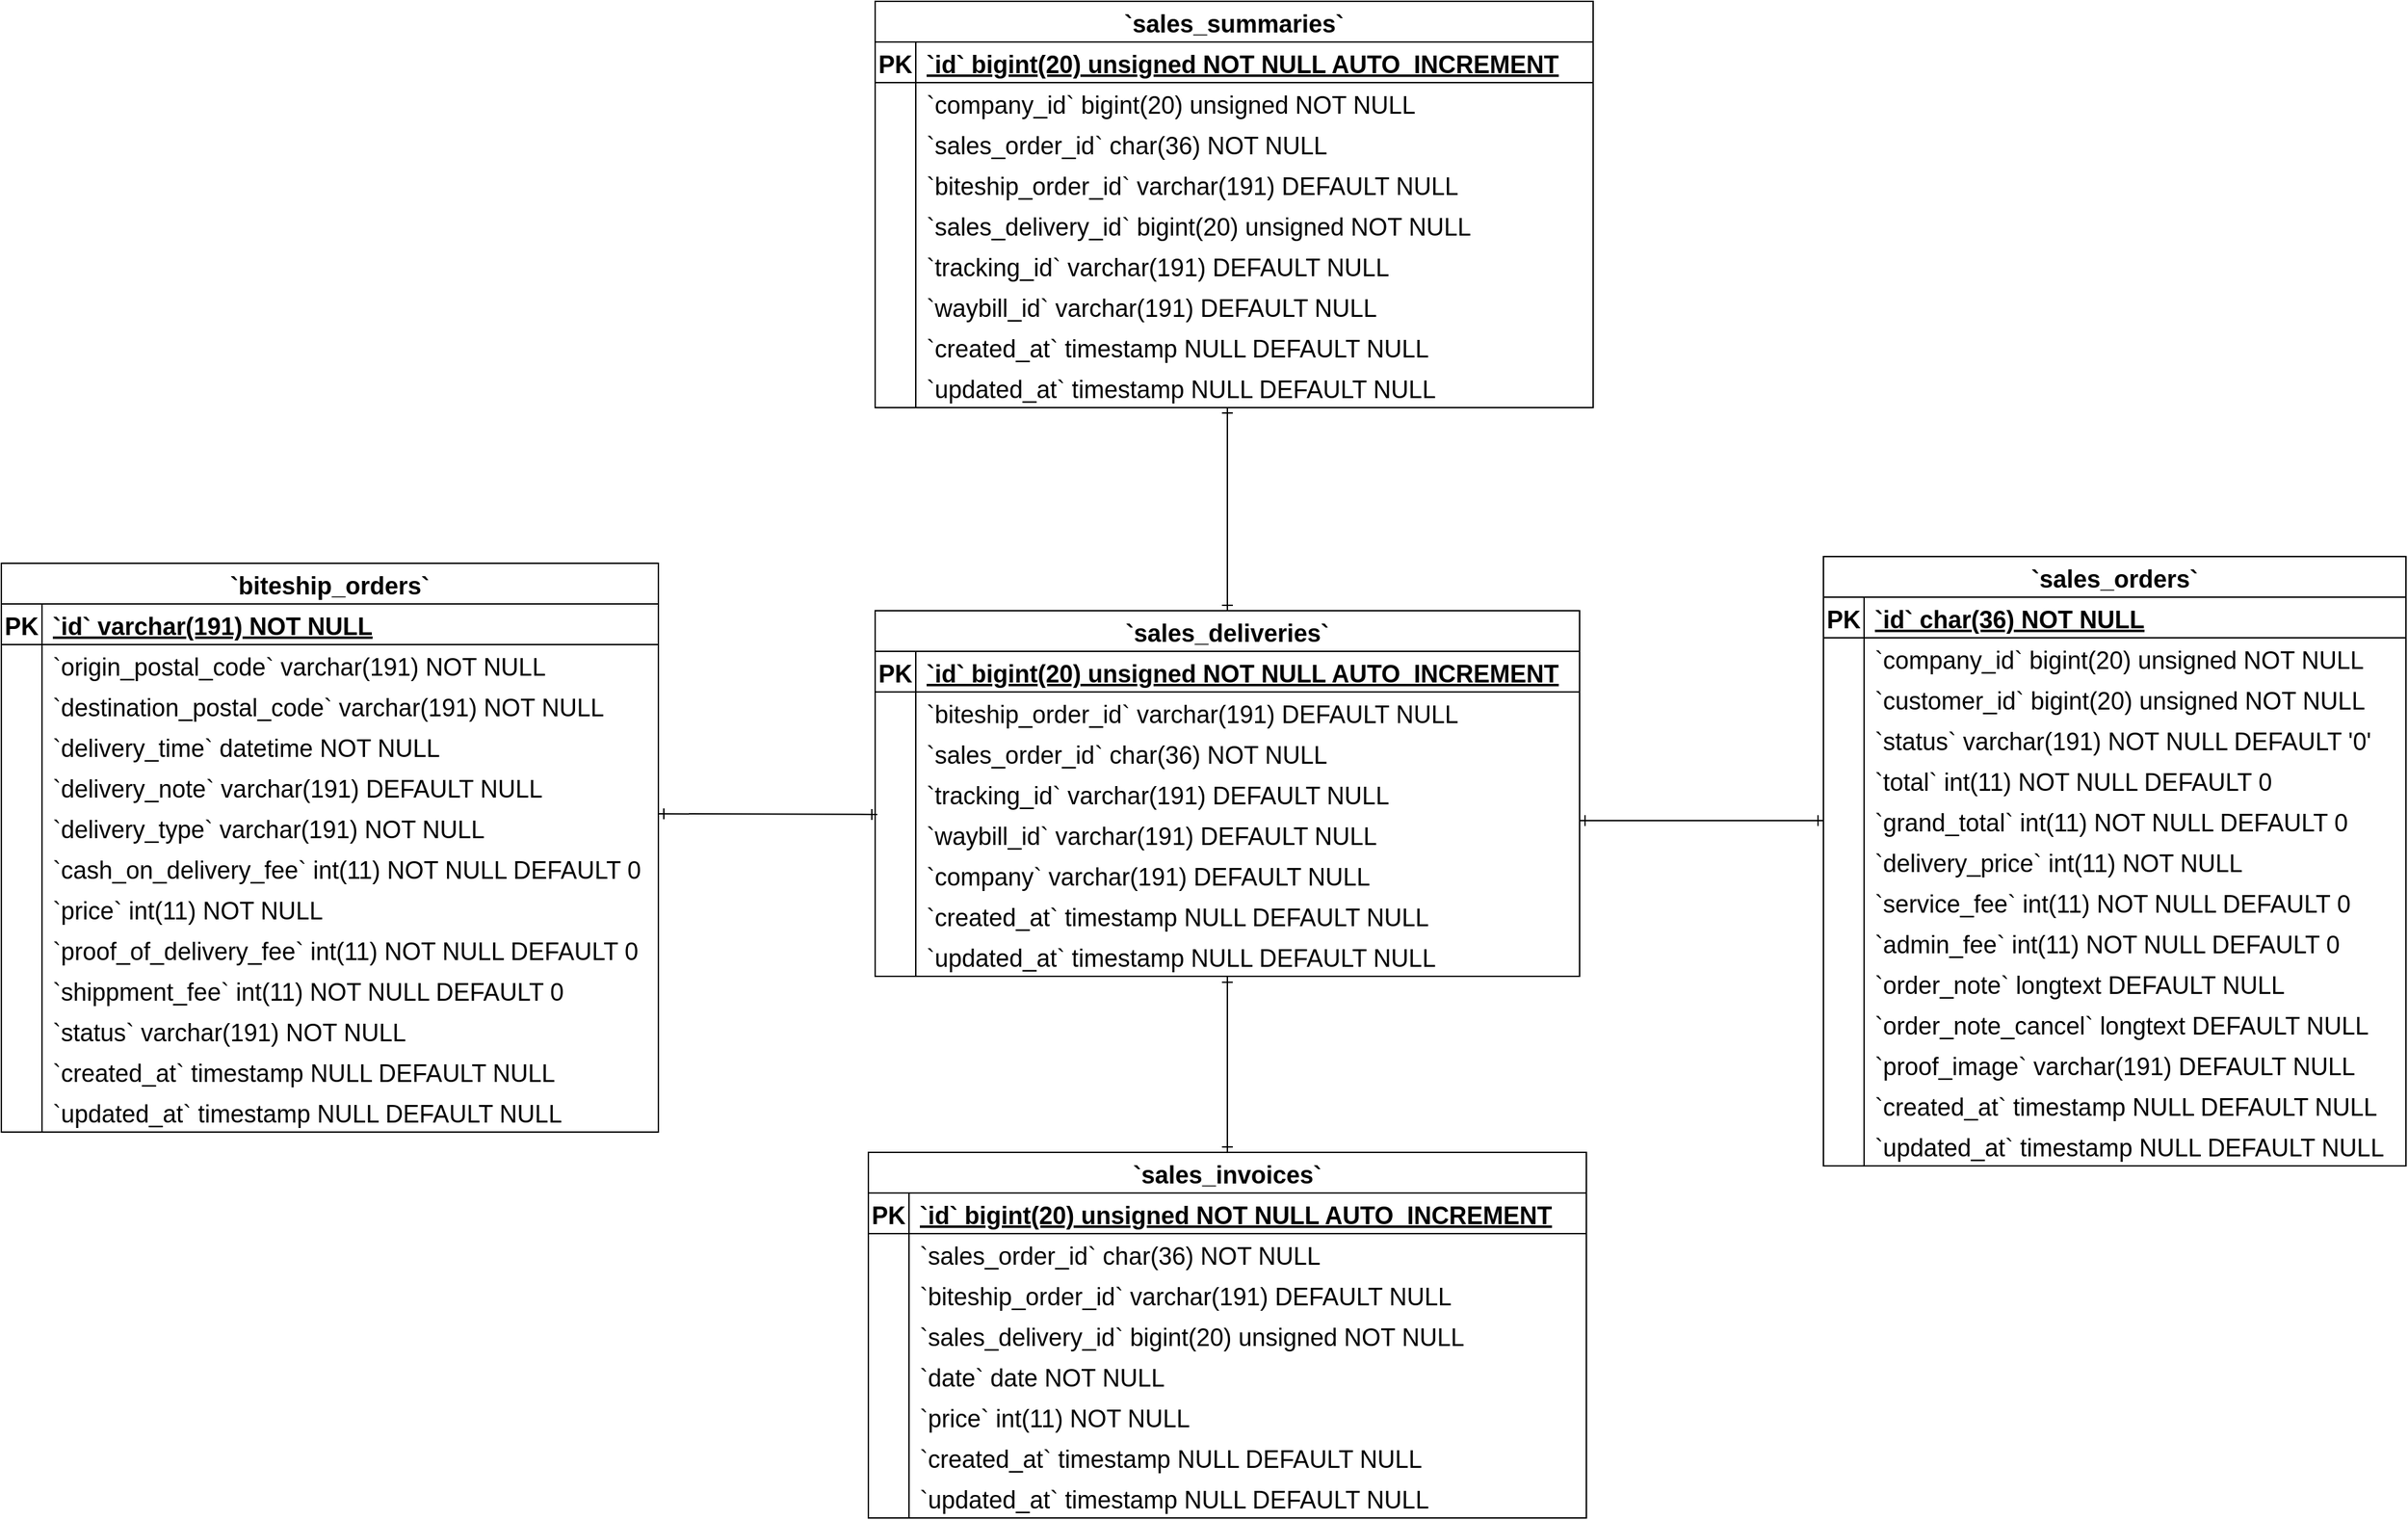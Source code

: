 <mxfile version="24.3.1" type="github">
  <diagram name="Page-1" id="nl1Ex1uxJ7zr9tlpeeo_">
    <mxGraphModel dx="3119" dy="1177" grid="1" gridSize="10" guides="1" tooltips="1" connect="1" arrows="1" fold="1" page="1" pageScale="1" pageWidth="850" pageHeight="1100" math="0" shadow="0">
      <root>
        <mxCell id="0" />
        <mxCell id="1" parent="0" />
        <mxCell id="wkDMssEo4jWH9pDpsTtF-1" value="`biteship_orders`" style="shape=table;startSize=30;container=1;collapsible=1;childLayout=tableLayout;fixedRows=1;rowLines=0;fontStyle=1;align=center;resizeLast=1;fontSize=18;" parent="1" vertex="1">
          <mxGeometry x="-425" y="655" width="485" height="420" as="geometry" />
        </mxCell>
        <mxCell id="wkDMssEo4jWH9pDpsTtF-2" value="" style="shape=tableRow;horizontal=0;startSize=0;swimlaneHead=0;swimlaneBody=0;fillColor=none;collapsible=0;dropTarget=0;points=[[0,0.5],[1,0.5]];portConstraint=eastwest;strokeColor=inherit;top=0;left=0;right=0;bottom=1;fontSize=18;" parent="wkDMssEo4jWH9pDpsTtF-1" vertex="1">
          <mxGeometry y="30" width="485" height="30" as="geometry" />
        </mxCell>
        <mxCell id="wkDMssEo4jWH9pDpsTtF-3" value="PK" style="shape=partialRectangle;overflow=hidden;connectable=0;fillColor=none;strokeColor=inherit;top=0;left=0;bottom=0;right=0;fontStyle=1;fontSize=18;" parent="wkDMssEo4jWH9pDpsTtF-2" vertex="1">
          <mxGeometry width="30" height="30" as="geometry">
            <mxRectangle width="30" height="30" as="alternateBounds" />
          </mxGeometry>
        </mxCell>
        <mxCell id="wkDMssEo4jWH9pDpsTtF-4" value="`id` varchar(191) NOT NULL" style="shape=partialRectangle;overflow=hidden;connectable=0;fillColor=none;align=left;strokeColor=inherit;top=0;left=0;bottom=0;right=0;spacingLeft=6;fontStyle=5;fontSize=18;" parent="wkDMssEo4jWH9pDpsTtF-2" vertex="1">
          <mxGeometry x="30" width="455" height="30" as="geometry">
            <mxRectangle width="455" height="30" as="alternateBounds" />
          </mxGeometry>
        </mxCell>
        <mxCell id="wkDMssEo4jWH9pDpsTtF-5" value="" style="shape=tableRow;horizontal=0;startSize=0;swimlaneHead=0;swimlaneBody=0;fillColor=none;collapsible=0;dropTarget=0;points=[[0,0.5],[1,0.5]];portConstraint=eastwest;strokeColor=inherit;top=0;left=0;right=0;bottom=0;fontSize=18;" parent="wkDMssEo4jWH9pDpsTtF-1" vertex="1">
          <mxGeometry y="60" width="485" height="30" as="geometry" />
        </mxCell>
        <mxCell id="wkDMssEo4jWH9pDpsTtF-6" value="" style="shape=partialRectangle;overflow=hidden;connectable=0;fillColor=none;strokeColor=inherit;top=0;left=0;bottom=0;right=0;fontSize=18;" parent="wkDMssEo4jWH9pDpsTtF-5" vertex="1">
          <mxGeometry width="30" height="30" as="geometry">
            <mxRectangle width="30" height="30" as="alternateBounds" />
          </mxGeometry>
        </mxCell>
        <mxCell id="wkDMssEo4jWH9pDpsTtF-7" value="`origin_postal_code` varchar(191) NOT NULL" style="shape=partialRectangle;overflow=hidden;connectable=0;fillColor=none;align=left;strokeColor=inherit;top=0;left=0;bottom=0;right=0;spacingLeft=6;fontSize=18;" parent="wkDMssEo4jWH9pDpsTtF-5" vertex="1">
          <mxGeometry x="30" width="455" height="30" as="geometry">
            <mxRectangle width="455" height="30" as="alternateBounds" />
          </mxGeometry>
        </mxCell>
        <mxCell id="wkDMssEo4jWH9pDpsTtF-8" value="" style="shape=tableRow;horizontal=0;startSize=0;swimlaneHead=0;swimlaneBody=0;fillColor=none;collapsible=0;dropTarget=0;points=[[0,0.5],[1,0.5]];portConstraint=eastwest;strokeColor=inherit;top=0;left=0;right=0;bottom=0;fontSize=18;" parent="wkDMssEo4jWH9pDpsTtF-1" vertex="1">
          <mxGeometry y="90" width="485" height="30" as="geometry" />
        </mxCell>
        <mxCell id="wkDMssEo4jWH9pDpsTtF-9" value="" style="shape=partialRectangle;overflow=hidden;connectable=0;fillColor=none;strokeColor=inherit;top=0;left=0;bottom=0;right=0;fontSize=18;" parent="wkDMssEo4jWH9pDpsTtF-8" vertex="1">
          <mxGeometry width="30" height="30" as="geometry">
            <mxRectangle width="30" height="30" as="alternateBounds" />
          </mxGeometry>
        </mxCell>
        <mxCell id="wkDMssEo4jWH9pDpsTtF-10" value="`destination_postal_code` varchar(191) NOT NULL" style="shape=partialRectangle;overflow=hidden;connectable=0;fillColor=none;align=left;strokeColor=inherit;top=0;left=0;bottom=0;right=0;spacingLeft=6;fontSize=18;" parent="wkDMssEo4jWH9pDpsTtF-8" vertex="1">
          <mxGeometry x="30" width="455" height="30" as="geometry">
            <mxRectangle width="455" height="30" as="alternateBounds" />
          </mxGeometry>
        </mxCell>
        <mxCell id="wkDMssEo4jWH9pDpsTtF-11" value="" style="shape=tableRow;horizontal=0;startSize=0;swimlaneHead=0;swimlaneBody=0;fillColor=none;collapsible=0;dropTarget=0;points=[[0,0.5],[1,0.5]];portConstraint=eastwest;strokeColor=inherit;top=0;left=0;right=0;bottom=0;fontSize=18;" parent="wkDMssEo4jWH9pDpsTtF-1" vertex="1">
          <mxGeometry y="120" width="485" height="30" as="geometry" />
        </mxCell>
        <mxCell id="wkDMssEo4jWH9pDpsTtF-12" value="" style="shape=partialRectangle;overflow=hidden;connectable=0;fillColor=none;strokeColor=inherit;top=0;left=0;bottom=0;right=0;fontSize=18;" parent="wkDMssEo4jWH9pDpsTtF-11" vertex="1">
          <mxGeometry width="30" height="30" as="geometry">
            <mxRectangle width="30" height="30" as="alternateBounds" />
          </mxGeometry>
        </mxCell>
        <mxCell id="wkDMssEo4jWH9pDpsTtF-13" value="`delivery_time` datetime NOT NULL" style="shape=partialRectangle;overflow=hidden;connectable=0;fillColor=none;align=left;strokeColor=inherit;top=0;left=0;bottom=0;right=0;spacingLeft=6;fontSize=18;" parent="wkDMssEo4jWH9pDpsTtF-11" vertex="1">
          <mxGeometry x="30" width="455" height="30" as="geometry">
            <mxRectangle width="455" height="30" as="alternateBounds" />
          </mxGeometry>
        </mxCell>
        <mxCell id="wkDMssEo4jWH9pDpsTtF-14" value="" style="shape=tableRow;horizontal=0;startSize=0;swimlaneHead=0;swimlaneBody=0;fillColor=none;collapsible=0;dropTarget=0;points=[[0,0.5],[1,0.5]];portConstraint=eastwest;strokeColor=inherit;top=0;left=0;right=0;bottom=0;fontSize=18;" parent="wkDMssEo4jWH9pDpsTtF-1" vertex="1">
          <mxGeometry y="150" width="485" height="30" as="geometry" />
        </mxCell>
        <mxCell id="wkDMssEo4jWH9pDpsTtF-15" value="" style="shape=partialRectangle;overflow=hidden;connectable=0;fillColor=none;strokeColor=inherit;top=0;left=0;bottom=0;right=0;fontSize=18;" parent="wkDMssEo4jWH9pDpsTtF-14" vertex="1">
          <mxGeometry width="30" height="30" as="geometry">
            <mxRectangle width="30" height="30" as="alternateBounds" />
          </mxGeometry>
        </mxCell>
        <mxCell id="wkDMssEo4jWH9pDpsTtF-16" value="`delivery_note` varchar(191) DEFAULT NULL" style="shape=partialRectangle;overflow=hidden;connectable=0;fillColor=none;align=left;strokeColor=inherit;top=0;left=0;bottom=0;right=0;spacingLeft=6;fontSize=18;" parent="wkDMssEo4jWH9pDpsTtF-14" vertex="1">
          <mxGeometry x="30" width="455" height="30" as="geometry">
            <mxRectangle width="455" height="30" as="alternateBounds" />
          </mxGeometry>
        </mxCell>
        <mxCell id="wkDMssEo4jWH9pDpsTtF-17" value="" style="shape=tableRow;horizontal=0;startSize=0;swimlaneHead=0;swimlaneBody=0;fillColor=none;collapsible=0;dropTarget=0;points=[[0,0.5],[1,0.5]];portConstraint=eastwest;strokeColor=inherit;top=0;left=0;right=0;bottom=0;fontSize=18;" parent="wkDMssEo4jWH9pDpsTtF-1" vertex="1">
          <mxGeometry y="180" width="485" height="30" as="geometry" />
        </mxCell>
        <mxCell id="wkDMssEo4jWH9pDpsTtF-18" value="" style="shape=partialRectangle;overflow=hidden;connectable=0;fillColor=none;strokeColor=inherit;top=0;left=0;bottom=0;right=0;fontSize=18;" parent="wkDMssEo4jWH9pDpsTtF-17" vertex="1">
          <mxGeometry width="30" height="30" as="geometry">
            <mxRectangle width="30" height="30" as="alternateBounds" />
          </mxGeometry>
        </mxCell>
        <mxCell id="wkDMssEo4jWH9pDpsTtF-19" value="`delivery_type` varchar(191) NOT NULL" style="shape=partialRectangle;overflow=hidden;connectable=0;fillColor=none;align=left;strokeColor=inherit;top=0;left=0;bottom=0;right=0;spacingLeft=6;fontSize=18;" parent="wkDMssEo4jWH9pDpsTtF-17" vertex="1">
          <mxGeometry x="30" width="455" height="30" as="geometry">
            <mxRectangle width="455" height="30" as="alternateBounds" />
          </mxGeometry>
        </mxCell>
        <mxCell id="wkDMssEo4jWH9pDpsTtF-20" value="" style="shape=tableRow;horizontal=0;startSize=0;swimlaneHead=0;swimlaneBody=0;fillColor=none;collapsible=0;dropTarget=0;points=[[0,0.5],[1,0.5]];portConstraint=eastwest;strokeColor=inherit;top=0;left=0;right=0;bottom=0;fontSize=18;" parent="wkDMssEo4jWH9pDpsTtF-1" vertex="1">
          <mxGeometry y="210" width="485" height="30" as="geometry" />
        </mxCell>
        <mxCell id="wkDMssEo4jWH9pDpsTtF-21" value="" style="shape=partialRectangle;overflow=hidden;connectable=0;fillColor=none;strokeColor=inherit;top=0;left=0;bottom=0;right=0;fontSize=18;" parent="wkDMssEo4jWH9pDpsTtF-20" vertex="1">
          <mxGeometry width="30" height="30" as="geometry">
            <mxRectangle width="30" height="30" as="alternateBounds" />
          </mxGeometry>
        </mxCell>
        <mxCell id="wkDMssEo4jWH9pDpsTtF-22" value="`cash_on_delivery_fee` int(11) NOT NULL DEFAULT 0" style="shape=partialRectangle;overflow=hidden;connectable=0;fillColor=none;align=left;strokeColor=inherit;top=0;left=0;bottom=0;right=0;spacingLeft=6;fontSize=18;" parent="wkDMssEo4jWH9pDpsTtF-20" vertex="1">
          <mxGeometry x="30" width="455" height="30" as="geometry">
            <mxRectangle width="455" height="30" as="alternateBounds" />
          </mxGeometry>
        </mxCell>
        <mxCell id="wkDMssEo4jWH9pDpsTtF-23" value="" style="shape=tableRow;horizontal=0;startSize=0;swimlaneHead=0;swimlaneBody=0;fillColor=none;collapsible=0;dropTarget=0;points=[[0,0.5],[1,0.5]];portConstraint=eastwest;strokeColor=inherit;top=0;left=0;right=0;bottom=0;fontSize=18;" parent="wkDMssEo4jWH9pDpsTtF-1" vertex="1">
          <mxGeometry y="240" width="485" height="30" as="geometry" />
        </mxCell>
        <mxCell id="wkDMssEo4jWH9pDpsTtF-24" value="" style="shape=partialRectangle;overflow=hidden;connectable=0;fillColor=none;strokeColor=inherit;top=0;left=0;bottom=0;right=0;fontSize=18;" parent="wkDMssEo4jWH9pDpsTtF-23" vertex="1">
          <mxGeometry width="30" height="30" as="geometry">
            <mxRectangle width="30" height="30" as="alternateBounds" />
          </mxGeometry>
        </mxCell>
        <mxCell id="wkDMssEo4jWH9pDpsTtF-25" value="`price` int(11) NOT NULL" style="shape=partialRectangle;overflow=hidden;connectable=0;fillColor=none;align=left;strokeColor=inherit;top=0;left=0;bottom=0;right=0;spacingLeft=6;fontSize=18;" parent="wkDMssEo4jWH9pDpsTtF-23" vertex="1">
          <mxGeometry x="30" width="455" height="30" as="geometry">
            <mxRectangle width="455" height="30" as="alternateBounds" />
          </mxGeometry>
        </mxCell>
        <mxCell id="wkDMssEo4jWH9pDpsTtF-26" value="" style="shape=tableRow;horizontal=0;startSize=0;swimlaneHead=0;swimlaneBody=0;fillColor=none;collapsible=0;dropTarget=0;points=[[0,0.5],[1,0.5]];portConstraint=eastwest;strokeColor=inherit;top=0;left=0;right=0;bottom=0;fontSize=18;" parent="wkDMssEo4jWH9pDpsTtF-1" vertex="1">
          <mxGeometry y="270" width="485" height="30" as="geometry" />
        </mxCell>
        <mxCell id="wkDMssEo4jWH9pDpsTtF-27" value="" style="shape=partialRectangle;overflow=hidden;connectable=0;fillColor=none;strokeColor=inherit;top=0;left=0;bottom=0;right=0;fontSize=18;" parent="wkDMssEo4jWH9pDpsTtF-26" vertex="1">
          <mxGeometry width="30" height="30" as="geometry">
            <mxRectangle width="30" height="30" as="alternateBounds" />
          </mxGeometry>
        </mxCell>
        <mxCell id="wkDMssEo4jWH9pDpsTtF-28" value="`proof_of_delivery_fee` int(11) NOT NULL DEFAULT 0" style="shape=partialRectangle;overflow=hidden;connectable=0;fillColor=none;align=left;strokeColor=inherit;top=0;left=0;bottom=0;right=0;spacingLeft=6;fontSize=18;" parent="wkDMssEo4jWH9pDpsTtF-26" vertex="1">
          <mxGeometry x="30" width="455" height="30" as="geometry">
            <mxRectangle width="455" height="30" as="alternateBounds" />
          </mxGeometry>
        </mxCell>
        <mxCell id="wkDMssEo4jWH9pDpsTtF-29" value="" style="shape=tableRow;horizontal=0;startSize=0;swimlaneHead=0;swimlaneBody=0;fillColor=none;collapsible=0;dropTarget=0;points=[[0,0.5],[1,0.5]];portConstraint=eastwest;strokeColor=inherit;top=0;left=0;right=0;bottom=0;fontSize=18;" parent="wkDMssEo4jWH9pDpsTtF-1" vertex="1">
          <mxGeometry y="300" width="485" height="30" as="geometry" />
        </mxCell>
        <mxCell id="wkDMssEo4jWH9pDpsTtF-30" value="" style="shape=partialRectangle;overflow=hidden;connectable=0;fillColor=none;strokeColor=inherit;top=0;left=0;bottom=0;right=0;fontSize=18;" parent="wkDMssEo4jWH9pDpsTtF-29" vertex="1">
          <mxGeometry width="30" height="30" as="geometry">
            <mxRectangle width="30" height="30" as="alternateBounds" />
          </mxGeometry>
        </mxCell>
        <mxCell id="wkDMssEo4jWH9pDpsTtF-31" value="`shippment_fee` int(11) NOT NULL DEFAULT 0" style="shape=partialRectangle;overflow=hidden;connectable=0;fillColor=none;align=left;strokeColor=inherit;top=0;left=0;bottom=0;right=0;spacingLeft=6;fontSize=18;" parent="wkDMssEo4jWH9pDpsTtF-29" vertex="1">
          <mxGeometry x="30" width="455" height="30" as="geometry">
            <mxRectangle width="455" height="30" as="alternateBounds" />
          </mxGeometry>
        </mxCell>
        <mxCell id="wkDMssEo4jWH9pDpsTtF-32" value="" style="shape=tableRow;horizontal=0;startSize=0;swimlaneHead=0;swimlaneBody=0;fillColor=none;collapsible=0;dropTarget=0;points=[[0,0.5],[1,0.5]];portConstraint=eastwest;strokeColor=inherit;top=0;left=0;right=0;bottom=0;fontSize=18;" parent="wkDMssEo4jWH9pDpsTtF-1" vertex="1">
          <mxGeometry y="330" width="485" height="30" as="geometry" />
        </mxCell>
        <mxCell id="wkDMssEo4jWH9pDpsTtF-33" value="" style="shape=partialRectangle;overflow=hidden;connectable=0;fillColor=none;strokeColor=inherit;top=0;left=0;bottom=0;right=0;fontSize=18;" parent="wkDMssEo4jWH9pDpsTtF-32" vertex="1">
          <mxGeometry width="30" height="30" as="geometry">
            <mxRectangle width="30" height="30" as="alternateBounds" />
          </mxGeometry>
        </mxCell>
        <mxCell id="wkDMssEo4jWH9pDpsTtF-34" value="`status` varchar(191) NOT NULL" style="shape=partialRectangle;overflow=hidden;connectable=0;fillColor=none;align=left;strokeColor=inherit;top=0;left=0;bottom=0;right=0;spacingLeft=6;fontSize=18;" parent="wkDMssEo4jWH9pDpsTtF-32" vertex="1">
          <mxGeometry x="30" width="455" height="30" as="geometry">
            <mxRectangle width="455" height="30" as="alternateBounds" />
          </mxGeometry>
        </mxCell>
        <mxCell id="wkDMssEo4jWH9pDpsTtF-35" value="" style="shape=tableRow;horizontal=0;startSize=0;swimlaneHead=0;swimlaneBody=0;fillColor=none;collapsible=0;dropTarget=0;points=[[0,0.5],[1,0.5]];portConstraint=eastwest;strokeColor=inherit;top=0;left=0;right=0;bottom=0;fontSize=18;" parent="wkDMssEo4jWH9pDpsTtF-1" vertex="1">
          <mxGeometry y="360" width="485" height="30" as="geometry" />
        </mxCell>
        <mxCell id="wkDMssEo4jWH9pDpsTtF-36" value="" style="shape=partialRectangle;overflow=hidden;connectable=0;fillColor=none;strokeColor=inherit;top=0;left=0;bottom=0;right=0;fontSize=18;" parent="wkDMssEo4jWH9pDpsTtF-35" vertex="1">
          <mxGeometry width="30" height="30" as="geometry">
            <mxRectangle width="30" height="30" as="alternateBounds" />
          </mxGeometry>
        </mxCell>
        <mxCell id="wkDMssEo4jWH9pDpsTtF-37" value="`created_at` timestamp NULL DEFAULT NULL" style="shape=partialRectangle;overflow=hidden;connectable=0;fillColor=none;align=left;strokeColor=inherit;top=0;left=0;bottom=0;right=0;spacingLeft=6;fontSize=18;" parent="wkDMssEo4jWH9pDpsTtF-35" vertex="1">
          <mxGeometry x="30" width="455" height="30" as="geometry">
            <mxRectangle width="455" height="30" as="alternateBounds" />
          </mxGeometry>
        </mxCell>
        <mxCell id="wkDMssEo4jWH9pDpsTtF-38" value="" style="shape=tableRow;horizontal=0;startSize=0;swimlaneHead=0;swimlaneBody=0;fillColor=none;collapsible=0;dropTarget=0;points=[[0,0.5],[1,0.5]];portConstraint=eastwest;strokeColor=inherit;top=0;left=0;right=0;bottom=0;fontSize=18;" parent="wkDMssEo4jWH9pDpsTtF-1" vertex="1">
          <mxGeometry y="390" width="485" height="30" as="geometry" />
        </mxCell>
        <mxCell id="wkDMssEo4jWH9pDpsTtF-39" value="" style="shape=partialRectangle;overflow=hidden;connectable=0;fillColor=none;strokeColor=inherit;top=0;left=0;bottom=0;right=0;fontSize=18;" parent="wkDMssEo4jWH9pDpsTtF-38" vertex="1">
          <mxGeometry width="30" height="30" as="geometry">
            <mxRectangle width="30" height="30" as="alternateBounds" />
          </mxGeometry>
        </mxCell>
        <mxCell id="wkDMssEo4jWH9pDpsTtF-40" value="`updated_at` timestamp NULL DEFAULT NULL" style="shape=partialRectangle;overflow=hidden;connectable=0;fillColor=none;align=left;strokeColor=inherit;top=0;left=0;bottom=0;right=0;spacingLeft=6;fontSize=18;" parent="wkDMssEo4jWH9pDpsTtF-38" vertex="1">
          <mxGeometry x="30" width="455" height="30" as="geometry">
            <mxRectangle width="455" height="30" as="alternateBounds" />
          </mxGeometry>
        </mxCell>
        <mxCell id="wkDMssEo4jWH9pDpsTtF-41" value="`sales_deliveries`" style="shape=table;startSize=30;container=1;collapsible=1;childLayout=tableLayout;fixedRows=1;rowLines=0;fontStyle=1;align=center;resizeLast=1;fontSize=18;" parent="1" vertex="1">
          <mxGeometry x="220" y="690" width="520" height="270" as="geometry" />
        </mxCell>
        <mxCell id="wkDMssEo4jWH9pDpsTtF-42" value="" style="shape=tableRow;horizontal=0;startSize=0;swimlaneHead=0;swimlaneBody=0;fillColor=none;collapsible=0;dropTarget=0;points=[[0,0.5],[1,0.5]];portConstraint=eastwest;strokeColor=inherit;top=0;left=0;right=0;bottom=1;fontSize=18;" parent="wkDMssEo4jWH9pDpsTtF-41" vertex="1">
          <mxGeometry y="30" width="520" height="30" as="geometry" />
        </mxCell>
        <mxCell id="wkDMssEo4jWH9pDpsTtF-43" value="PK" style="shape=partialRectangle;overflow=hidden;connectable=0;fillColor=none;strokeColor=inherit;top=0;left=0;bottom=0;right=0;fontStyle=1;fontSize=18;" parent="wkDMssEo4jWH9pDpsTtF-42" vertex="1">
          <mxGeometry width="30" height="30" as="geometry">
            <mxRectangle width="30" height="30" as="alternateBounds" />
          </mxGeometry>
        </mxCell>
        <mxCell id="wkDMssEo4jWH9pDpsTtF-44" value="`id` bigint(20) unsigned NOT NULL AUTO_INCREMENT" style="shape=partialRectangle;overflow=hidden;connectable=0;fillColor=none;align=left;strokeColor=inherit;top=0;left=0;bottom=0;right=0;spacingLeft=6;fontStyle=5;fontSize=18;" parent="wkDMssEo4jWH9pDpsTtF-42" vertex="1">
          <mxGeometry x="30" width="490" height="30" as="geometry">
            <mxRectangle width="490" height="30" as="alternateBounds" />
          </mxGeometry>
        </mxCell>
        <mxCell id="wkDMssEo4jWH9pDpsTtF-45" value="" style="shape=tableRow;horizontal=0;startSize=0;swimlaneHead=0;swimlaneBody=0;fillColor=none;collapsible=0;dropTarget=0;points=[[0,0.5],[1,0.5]];portConstraint=eastwest;strokeColor=inherit;top=0;left=0;right=0;bottom=0;fontSize=18;" parent="wkDMssEo4jWH9pDpsTtF-41" vertex="1">
          <mxGeometry y="60" width="520" height="30" as="geometry" />
        </mxCell>
        <mxCell id="wkDMssEo4jWH9pDpsTtF-46" value="" style="shape=partialRectangle;overflow=hidden;connectable=0;fillColor=none;strokeColor=inherit;top=0;left=0;bottom=0;right=0;fontSize=18;" parent="wkDMssEo4jWH9pDpsTtF-45" vertex="1">
          <mxGeometry width="30" height="30" as="geometry">
            <mxRectangle width="30" height="30" as="alternateBounds" />
          </mxGeometry>
        </mxCell>
        <mxCell id="wkDMssEo4jWH9pDpsTtF-47" value="`biteship_order_id` varchar(191) DEFAULT NULL" style="shape=partialRectangle;overflow=hidden;connectable=0;fillColor=none;align=left;strokeColor=inherit;top=0;left=0;bottom=0;right=0;spacingLeft=6;fontSize=18;" parent="wkDMssEo4jWH9pDpsTtF-45" vertex="1">
          <mxGeometry x="30" width="490" height="30" as="geometry">
            <mxRectangle width="490" height="30" as="alternateBounds" />
          </mxGeometry>
        </mxCell>
        <mxCell id="wkDMssEo4jWH9pDpsTtF-48" value="" style="shape=tableRow;horizontal=0;startSize=0;swimlaneHead=0;swimlaneBody=0;fillColor=none;collapsible=0;dropTarget=0;points=[[0,0.5],[1,0.5]];portConstraint=eastwest;strokeColor=inherit;top=0;left=0;right=0;bottom=0;fontSize=18;" parent="wkDMssEo4jWH9pDpsTtF-41" vertex="1">
          <mxGeometry y="90" width="520" height="30" as="geometry" />
        </mxCell>
        <mxCell id="wkDMssEo4jWH9pDpsTtF-49" value="" style="shape=partialRectangle;overflow=hidden;connectable=0;fillColor=none;strokeColor=inherit;top=0;left=0;bottom=0;right=0;fontSize=18;" parent="wkDMssEo4jWH9pDpsTtF-48" vertex="1">
          <mxGeometry width="30" height="30" as="geometry">
            <mxRectangle width="30" height="30" as="alternateBounds" />
          </mxGeometry>
        </mxCell>
        <mxCell id="wkDMssEo4jWH9pDpsTtF-50" value="`sales_order_id` char(36) NOT NULL" style="shape=partialRectangle;overflow=hidden;connectable=0;fillColor=none;align=left;strokeColor=inherit;top=0;left=0;bottom=0;right=0;spacingLeft=6;fontSize=18;" parent="wkDMssEo4jWH9pDpsTtF-48" vertex="1">
          <mxGeometry x="30" width="490" height="30" as="geometry">
            <mxRectangle width="490" height="30" as="alternateBounds" />
          </mxGeometry>
        </mxCell>
        <mxCell id="wkDMssEo4jWH9pDpsTtF-51" value="" style="shape=tableRow;horizontal=0;startSize=0;swimlaneHead=0;swimlaneBody=0;fillColor=none;collapsible=0;dropTarget=0;points=[[0,0.5],[1,0.5]];portConstraint=eastwest;strokeColor=inherit;top=0;left=0;right=0;bottom=0;fontSize=18;" parent="wkDMssEo4jWH9pDpsTtF-41" vertex="1">
          <mxGeometry y="120" width="520" height="30" as="geometry" />
        </mxCell>
        <mxCell id="wkDMssEo4jWH9pDpsTtF-52" value="" style="shape=partialRectangle;overflow=hidden;connectable=0;fillColor=none;strokeColor=inherit;top=0;left=0;bottom=0;right=0;fontSize=18;" parent="wkDMssEo4jWH9pDpsTtF-51" vertex="1">
          <mxGeometry width="30" height="30" as="geometry">
            <mxRectangle width="30" height="30" as="alternateBounds" />
          </mxGeometry>
        </mxCell>
        <mxCell id="wkDMssEo4jWH9pDpsTtF-53" value="`tracking_id` varchar(191) DEFAULT NULL" style="shape=partialRectangle;overflow=hidden;connectable=0;fillColor=none;align=left;strokeColor=inherit;top=0;left=0;bottom=0;right=0;spacingLeft=6;fontSize=18;" parent="wkDMssEo4jWH9pDpsTtF-51" vertex="1">
          <mxGeometry x="30" width="490" height="30" as="geometry">
            <mxRectangle width="490" height="30" as="alternateBounds" />
          </mxGeometry>
        </mxCell>
        <mxCell id="wkDMssEo4jWH9pDpsTtF-54" value="" style="shape=tableRow;horizontal=0;startSize=0;swimlaneHead=0;swimlaneBody=0;fillColor=none;collapsible=0;dropTarget=0;points=[[0,0.5],[1,0.5]];portConstraint=eastwest;strokeColor=inherit;top=0;left=0;right=0;bottom=0;fontSize=18;" parent="wkDMssEo4jWH9pDpsTtF-41" vertex="1">
          <mxGeometry y="150" width="520" height="30" as="geometry" />
        </mxCell>
        <mxCell id="wkDMssEo4jWH9pDpsTtF-55" value="" style="shape=partialRectangle;overflow=hidden;connectable=0;fillColor=none;strokeColor=inherit;top=0;left=0;bottom=0;right=0;fontSize=18;" parent="wkDMssEo4jWH9pDpsTtF-54" vertex="1">
          <mxGeometry width="30" height="30" as="geometry">
            <mxRectangle width="30" height="30" as="alternateBounds" />
          </mxGeometry>
        </mxCell>
        <mxCell id="wkDMssEo4jWH9pDpsTtF-56" value="`waybill_id` varchar(191) DEFAULT NULL" style="shape=partialRectangle;overflow=hidden;connectable=0;fillColor=none;align=left;strokeColor=inherit;top=0;left=0;bottom=0;right=0;spacingLeft=6;fontSize=18;" parent="wkDMssEo4jWH9pDpsTtF-54" vertex="1">
          <mxGeometry x="30" width="490" height="30" as="geometry">
            <mxRectangle width="490" height="30" as="alternateBounds" />
          </mxGeometry>
        </mxCell>
        <mxCell id="wkDMssEo4jWH9pDpsTtF-57" value="" style="shape=tableRow;horizontal=0;startSize=0;swimlaneHead=0;swimlaneBody=0;fillColor=none;collapsible=0;dropTarget=0;points=[[0,0.5],[1,0.5]];portConstraint=eastwest;strokeColor=inherit;top=0;left=0;right=0;bottom=0;fontSize=18;" parent="wkDMssEo4jWH9pDpsTtF-41" vertex="1">
          <mxGeometry y="180" width="520" height="30" as="geometry" />
        </mxCell>
        <mxCell id="wkDMssEo4jWH9pDpsTtF-58" value="" style="shape=partialRectangle;overflow=hidden;connectable=0;fillColor=none;strokeColor=inherit;top=0;left=0;bottom=0;right=0;fontSize=18;" parent="wkDMssEo4jWH9pDpsTtF-57" vertex="1">
          <mxGeometry width="30" height="30" as="geometry">
            <mxRectangle width="30" height="30" as="alternateBounds" />
          </mxGeometry>
        </mxCell>
        <mxCell id="wkDMssEo4jWH9pDpsTtF-59" value="`company` varchar(191) DEFAULT NULL" style="shape=partialRectangle;overflow=hidden;connectable=0;fillColor=none;align=left;strokeColor=inherit;top=0;left=0;bottom=0;right=0;spacingLeft=6;fontSize=18;" parent="wkDMssEo4jWH9pDpsTtF-57" vertex="1">
          <mxGeometry x="30" width="490" height="30" as="geometry">
            <mxRectangle width="490" height="30" as="alternateBounds" />
          </mxGeometry>
        </mxCell>
        <mxCell id="wkDMssEo4jWH9pDpsTtF-60" value="" style="shape=tableRow;horizontal=0;startSize=0;swimlaneHead=0;swimlaneBody=0;fillColor=none;collapsible=0;dropTarget=0;points=[[0,0.5],[1,0.5]];portConstraint=eastwest;strokeColor=inherit;top=0;left=0;right=0;bottom=0;fontSize=18;" parent="wkDMssEo4jWH9pDpsTtF-41" vertex="1">
          <mxGeometry y="210" width="520" height="30" as="geometry" />
        </mxCell>
        <mxCell id="wkDMssEo4jWH9pDpsTtF-61" value="" style="shape=partialRectangle;overflow=hidden;connectable=0;fillColor=none;strokeColor=inherit;top=0;left=0;bottom=0;right=0;fontSize=18;" parent="wkDMssEo4jWH9pDpsTtF-60" vertex="1">
          <mxGeometry width="30" height="30" as="geometry">
            <mxRectangle width="30" height="30" as="alternateBounds" />
          </mxGeometry>
        </mxCell>
        <mxCell id="wkDMssEo4jWH9pDpsTtF-62" value="`created_at` timestamp NULL DEFAULT NULL" style="shape=partialRectangle;overflow=hidden;connectable=0;fillColor=none;align=left;strokeColor=inherit;top=0;left=0;bottom=0;right=0;spacingLeft=6;fontSize=18;" parent="wkDMssEo4jWH9pDpsTtF-60" vertex="1">
          <mxGeometry x="30" width="490" height="30" as="geometry">
            <mxRectangle width="490" height="30" as="alternateBounds" />
          </mxGeometry>
        </mxCell>
        <mxCell id="wkDMssEo4jWH9pDpsTtF-63" value="" style="shape=tableRow;horizontal=0;startSize=0;swimlaneHead=0;swimlaneBody=0;fillColor=none;collapsible=0;dropTarget=0;points=[[0,0.5],[1,0.5]];portConstraint=eastwest;strokeColor=inherit;top=0;left=0;right=0;bottom=0;fontSize=18;" parent="wkDMssEo4jWH9pDpsTtF-41" vertex="1">
          <mxGeometry y="240" width="520" height="30" as="geometry" />
        </mxCell>
        <mxCell id="wkDMssEo4jWH9pDpsTtF-64" value="" style="shape=partialRectangle;overflow=hidden;connectable=0;fillColor=none;strokeColor=inherit;top=0;left=0;bottom=0;right=0;fontSize=18;" parent="wkDMssEo4jWH9pDpsTtF-63" vertex="1">
          <mxGeometry width="30" height="30" as="geometry">
            <mxRectangle width="30" height="30" as="alternateBounds" />
          </mxGeometry>
        </mxCell>
        <mxCell id="wkDMssEo4jWH9pDpsTtF-65" value="`updated_at` timestamp NULL DEFAULT NULL" style="shape=partialRectangle;overflow=hidden;connectable=0;fillColor=none;align=left;strokeColor=inherit;top=0;left=0;bottom=0;right=0;spacingLeft=6;fontSize=18;" parent="wkDMssEo4jWH9pDpsTtF-63" vertex="1">
          <mxGeometry x="30" width="490" height="30" as="geometry">
            <mxRectangle width="490" height="30" as="alternateBounds" />
          </mxGeometry>
        </mxCell>
        <mxCell id="wkDMssEo4jWH9pDpsTtF-66" value="`sales_orders`" style="shape=table;startSize=30;container=1;collapsible=1;childLayout=tableLayout;fixedRows=1;rowLines=0;fontStyle=1;align=center;resizeLast=1;fontSize=18;" parent="1" vertex="1">
          <mxGeometry x="920" y="650" width="430" height="450" as="geometry" />
        </mxCell>
        <mxCell id="wkDMssEo4jWH9pDpsTtF-67" value="" style="shape=tableRow;horizontal=0;startSize=0;swimlaneHead=0;swimlaneBody=0;fillColor=none;collapsible=0;dropTarget=0;points=[[0,0.5],[1,0.5]];portConstraint=eastwest;strokeColor=inherit;top=0;left=0;right=0;bottom=1;fontSize=18;" parent="wkDMssEo4jWH9pDpsTtF-66" vertex="1">
          <mxGeometry y="30" width="430" height="30" as="geometry" />
        </mxCell>
        <mxCell id="wkDMssEo4jWH9pDpsTtF-68" value="PK" style="shape=partialRectangle;overflow=hidden;connectable=0;fillColor=none;strokeColor=inherit;top=0;left=0;bottom=0;right=0;fontStyle=1;fontSize=18;" parent="wkDMssEo4jWH9pDpsTtF-67" vertex="1">
          <mxGeometry width="30" height="30" as="geometry">
            <mxRectangle width="30" height="30" as="alternateBounds" />
          </mxGeometry>
        </mxCell>
        <mxCell id="wkDMssEo4jWH9pDpsTtF-69" value="`id` char(36) NOT NULL" style="shape=partialRectangle;overflow=hidden;connectable=0;fillColor=none;align=left;strokeColor=inherit;top=0;left=0;bottom=0;right=0;spacingLeft=6;fontStyle=5;fontSize=18;" parent="wkDMssEo4jWH9pDpsTtF-67" vertex="1">
          <mxGeometry x="30" width="400" height="30" as="geometry">
            <mxRectangle width="400" height="30" as="alternateBounds" />
          </mxGeometry>
        </mxCell>
        <mxCell id="wkDMssEo4jWH9pDpsTtF-70" value="" style="shape=tableRow;horizontal=0;startSize=0;swimlaneHead=0;swimlaneBody=0;fillColor=none;collapsible=0;dropTarget=0;points=[[0,0.5],[1,0.5]];portConstraint=eastwest;strokeColor=inherit;top=0;left=0;right=0;bottom=0;fontSize=18;" parent="wkDMssEo4jWH9pDpsTtF-66" vertex="1">
          <mxGeometry y="60" width="430" height="30" as="geometry" />
        </mxCell>
        <mxCell id="wkDMssEo4jWH9pDpsTtF-71" value="" style="shape=partialRectangle;overflow=hidden;connectable=0;fillColor=none;strokeColor=inherit;top=0;left=0;bottom=0;right=0;fontSize=18;" parent="wkDMssEo4jWH9pDpsTtF-70" vertex="1">
          <mxGeometry width="30" height="30" as="geometry">
            <mxRectangle width="30" height="30" as="alternateBounds" />
          </mxGeometry>
        </mxCell>
        <mxCell id="wkDMssEo4jWH9pDpsTtF-72" value="`company_id` bigint(20) unsigned NOT NULL" style="shape=partialRectangle;overflow=hidden;connectable=0;fillColor=none;align=left;strokeColor=inherit;top=0;left=0;bottom=0;right=0;spacingLeft=6;fontSize=18;" parent="wkDMssEo4jWH9pDpsTtF-70" vertex="1">
          <mxGeometry x="30" width="400" height="30" as="geometry">
            <mxRectangle width="400" height="30" as="alternateBounds" />
          </mxGeometry>
        </mxCell>
        <mxCell id="wkDMssEo4jWH9pDpsTtF-73" value="" style="shape=tableRow;horizontal=0;startSize=0;swimlaneHead=0;swimlaneBody=0;fillColor=none;collapsible=0;dropTarget=0;points=[[0,0.5],[1,0.5]];portConstraint=eastwest;strokeColor=inherit;top=0;left=0;right=0;bottom=0;fontSize=18;" parent="wkDMssEo4jWH9pDpsTtF-66" vertex="1">
          <mxGeometry y="90" width="430" height="30" as="geometry" />
        </mxCell>
        <mxCell id="wkDMssEo4jWH9pDpsTtF-74" value="" style="shape=partialRectangle;overflow=hidden;connectable=0;fillColor=none;strokeColor=inherit;top=0;left=0;bottom=0;right=0;fontSize=18;" parent="wkDMssEo4jWH9pDpsTtF-73" vertex="1">
          <mxGeometry width="30" height="30" as="geometry">
            <mxRectangle width="30" height="30" as="alternateBounds" />
          </mxGeometry>
        </mxCell>
        <mxCell id="wkDMssEo4jWH9pDpsTtF-75" value="`customer_id` bigint(20) unsigned NOT NULL" style="shape=partialRectangle;overflow=hidden;connectable=0;fillColor=none;align=left;strokeColor=inherit;top=0;left=0;bottom=0;right=0;spacingLeft=6;fontSize=18;" parent="wkDMssEo4jWH9pDpsTtF-73" vertex="1">
          <mxGeometry x="30" width="400" height="30" as="geometry">
            <mxRectangle width="400" height="30" as="alternateBounds" />
          </mxGeometry>
        </mxCell>
        <mxCell id="wkDMssEo4jWH9pDpsTtF-76" value="" style="shape=tableRow;horizontal=0;startSize=0;swimlaneHead=0;swimlaneBody=0;fillColor=none;collapsible=0;dropTarget=0;points=[[0,0.5],[1,0.5]];portConstraint=eastwest;strokeColor=inherit;top=0;left=0;right=0;bottom=0;fontSize=18;" parent="wkDMssEo4jWH9pDpsTtF-66" vertex="1">
          <mxGeometry y="120" width="430" height="30" as="geometry" />
        </mxCell>
        <mxCell id="wkDMssEo4jWH9pDpsTtF-77" value="" style="shape=partialRectangle;overflow=hidden;connectable=0;fillColor=none;strokeColor=inherit;top=0;left=0;bottom=0;right=0;fontSize=18;" parent="wkDMssEo4jWH9pDpsTtF-76" vertex="1">
          <mxGeometry width="30" height="30" as="geometry">
            <mxRectangle width="30" height="30" as="alternateBounds" />
          </mxGeometry>
        </mxCell>
        <mxCell id="wkDMssEo4jWH9pDpsTtF-78" value="`status` varchar(191) NOT NULL DEFAULT &#39;0&#39;" style="shape=partialRectangle;overflow=hidden;connectable=0;fillColor=none;align=left;strokeColor=inherit;top=0;left=0;bottom=0;right=0;spacingLeft=6;fontSize=18;" parent="wkDMssEo4jWH9pDpsTtF-76" vertex="1">
          <mxGeometry x="30" width="400" height="30" as="geometry">
            <mxRectangle width="400" height="30" as="alternateBounds" />
          </mxGeometry>
        </mxCell>
        <mxCell id="wkDMssEo4jWH9pDpsTtF-79" value="" style="shape=tableRow;horizontal=0;startSize=0;swimlaneHead=0;swimlaneBody=0;fillColor=none;collapsible=0;dropTarget=0;points=[[0,0.5],[1,0.5]];portConstraint=eastwest;strokeColor=inherit;top=0;left=0;right=0;bottom=0;fontSize=18;" parent="wkDMssEo4jWH9pDpsTtF-66" vertex="1">
          <mxGeometry y="150" width="430" height="30" as="geometry" />
        </mxCell>
        <mxCell id="wkDMssEo4jWH9pDpsTtF-80" value="" style="shape=partialRectangle;overflow=hidden;connectable=0;fillColor=none;strokeColor=inherit;top=0;left=0;bottom=0;right=0;fontSize=18;" parent="wkDMssEo4jWH9pDpsTtF-79" vertex="1">
          <mxGeometry width="30" height="30" as="geometry">
            <mxRectangle width="30" height="30" as="alternateBounds" />
          </mxGeometry>
        </mxCell>
        <mxCell id="wkDMssEo4jWH9pDpsTtF-81" value="`total` int(11) NOT NULL DEFAULT 0" style="shape=partialRectangle;overflow=hidden;connectable=0;fillColor=none;align=left;strokeColor=inherit;top=0;left=0;bottom=0;right=0;spacingLeft=6;fontSize=18;" parent="wkDMssEo4jWH9pDpsTtF-79" vertex="1">
          <mxGeometry x="30" width="400" height="30" as="geometry">
            <mxRectangle width="400" height="30" as="alternateBounds" />
          </mxGeometry>
        </mxCell>
        <mxCell id="wkDMssEo4jWH9pDpsTtF-82" value="" style="shape=tableRow;horizontal=0;startSize=0;swimlaneHead=0;swimlaneBody=0;fillColor=none;collapsible=0;dropTarget=0;points=[[0,0.5],[1,0.5]];portConstraint=eastwest;strokeColor=inherit;top=0;left=0;right=0;bottom=0;fontSize=18;" parent="wkDMssEo4jWH9pDpsTtF-66" vertex="1">
          <mxGeometry y="180" width="430" height="30" as="geometry" />
        </mxCell>
        <mxCell id="wkDMssEo4jWH9pDpsTtF-83" value="" style="shape=partialRectangle;overflow=hidden;connectable=0;fillColor=none;strokeColor=inherit;top=0;left=0;bottom=0;right=0;fontSize=18;" parent="wkDMssEo4jWH9pDpsTtF-82" vertex="1">
          <mxGeometry width="30" height="30" as="geometry">
            <mxRectangle width="30" height="30" as="alternateBounds" />
          </mxGeometry>
        </mxCell>
        <mxCell id="wkDMssEo4jWH9pDpsTtF-84" value="`grand_total` int(11) NOT NULL DEFAULT 0" style="shape=partialRectangle;overflow=hidden;connectable=0;fillColor=none;align=left;strokeColor=inherit;top=0;left=0;bottom=0;right=0;spacingLeft=6;fontSize=18;" parent="wkDMssEo4jWH9pDpsTtF-82" vertex="1">
          <mxGeometry x="30" width="400" height="30" as="geometry">
            <mxRectangle width="400" height="30" as="alternateBounds" />
          </mxGeometry>
        </mxCell>
        <mxCell id="wkDMssEo4jWH9pDpsTtF-85" value="" style="shape=tableRow;horizontal=0;startSize=0;swimlaneHead=0;swimlaneBody=0;fillColor=none;collapsible=0;dropTarget=0;points=[[0,0.5],[1,0.5]];portConstraint=eastwest;strokeColor=inherit;top=0;left=0;right=0;bottom=0;fontSize=18;" parent="wkDMssEo4jWH9pDpsTtF-66" vertex="1">
          <mxGeometry y="210" width="430" height="30" as="geometry" />
        </mxCell>
        <mxCell id="wkDMssEo4jWH9pDpsTtF-86" value="" style="shape=partialRectangle;overflow=hidden;connectable=0;fillColor=none;strokeColor=inherit;top=0;left=0;bottom=0;right=0;fontSize=18;" parent="wkDMssEo4jWH9pDpsTtF-85" vertex="1">
          <mxGeometry width="30" height="30" as="geometry">
            <mxRectangle width="30" height="30" as="alternateBounds" />
          </mxGeometry>
        </mxCell>
        <mxCell id="wkDMssEo4jWH9pDpsTtF-87" value="`delivery_price` int(11) NOT NULL" style="shape=partialRectangle;overflow=hidden;connectable=0;fillColor=none;align=left;strokeColor=inherit;top=0;left=0;bottom=0;right=0;spacingLeft=6;fontSize=18;" parent="wkDMssEo4jWH9pDpsTtF-85" vertex="1">
          <mxGeometry x="30" width="400" height="30" as="geometry">
            <mxRectangle width="400" height="30" as="alternateBounds" />
          </mxGeometry>
        </mxCell>
        <mxCell id="wkDMssEo4jWH9pDpsTtF-88" value="" style="shape=tableRow;horizontal=0;startSize=0;swimlaneHead=0;swimlaneBody=0;fillColor=none;collapsible=0;dropTarget=0;points=[[0,0.5],[1,0.5]];portConstraint=eastwest;strokeColor=inherit;top=0;left=0;right=0;bottom=0;fontSize=18;" parent="wkDMssEo4jWH9pDpsTtF-66" vertex="1">
          <mxGeometry y="240" width="430" height="30" as="geometry" />
        </mxCell>
        <mxCell id="wkDMssEo4jWH9pDpsTtF-89" value="" style="shape=partialRectangle;overflow=hidden;connectable=0;fillColor=none;strokeColor=inherit;top=0;left=0;bottom=0;right=0;fontSize=18;" parent="wkDMssEo4jWH9pDpsTtF-88" vertex="1">
          <mxGeometry width="30" height="30" as="geometry">
            <mxRectangle width="30" height="30" as="alternateBounds" />
          </mxGeometry>
        </mxCell>
        <mxCell id="wkDMssEo4jWH9pDpsTtF-90" value="`service_fee` int(11) NOT NULL DEFAULT 0" style="shape=partialRectangle;overflow=hidden;connectable=0;fillColor=none;align=left;strokeColor=inherit;top=0;left=0;bottom=0;right=0;spacingLeft=6;fontSize=18;" parent="wkDMssEo4jWH9pDpsTtF-88" vertex="1">
          <mxGeometry x="30" width="400" height="30" as="geometry">
            <mxRectangle width="400" height="30" as="alternateBounds" />
          </mxGeometry>
        </mxCell>
        <mxCell id="wkDMssEo4jWH9pDpsTtF-91" value="" style="shape=tableRow;horizontal=0;startSize=0;swimlaneHead=0;swimlaneBody=0;fillColor=none;collapsible=0;dropTarget=0;points=[[0,0.5],[1,0.5]];portConstraint=eastwest;strokeColor=inherit;top=0;left=0;right=0;bottom=0;fontSize=18;" parent="wkDMssEo4jWH9pDpsTtF-66" vertex="1">
          <mxGeometry y="270" width="430" height="30" as="geometry" />
        </mxCell>
        <mxCell id="wkDMssEo4jWH9pDpsTtF-92" value="" style="shape=partialRectangle;overflow=hidden;connectable=0;fillColor=none;strokeColor=inherit;top=0;left=0;bottom=0;right=0;fontSize=18;" parent="wkDMssEo4jWH9pDpsTtF-91" vertex="1">
          <mxGeometry width="30" height="30" as="geometry">
            <mxRectangle width="30" height="30" as="alternateBounds" />
          </mxGeometry>
        </mxCell>
        <mxCell id="wkDMssEo4jWH9pDpsTtF-93" value="`admin_fee` int(11) NOT NULL DEFAULT 0" style="shape=partialRectangle;overflow=hidden;connectable=0;fillColor=none;align=left;strokeColor=inherit;top=0;left=0;bottom=0;right=0;spacingLeft=6;fontSize=18;" parent="wkDMssEo4jWH9pDpsTtF-91" vertex="1">
          <mxGeometry x="30" width="400" height="30" as="geometry">
            <mxRectangle width="400" height="30" as="alternateBounds" />
          </mxGeometry>
        </mxCell>
        <mxCell id="wkDMssEo4jWH9pDpsTtF-94" value="" style="shape=tableRow;horizontal=0;startSize=0;swimlaneHead=0;swimlaneBody=0;fillColor=none;collapsible=0;dropTarget=0;points=[[0,0.5],[1,0.5]];portConstraint=eastwest;strokeColor=inherit;top=0;left=0;right=0;bottom=0;fontSize=18;" parent="wkDMssEo4jWH9pDpsTtF-66" vertex="1">
          <mxGeometry y="300" width="430" height="30" as="geometry" />
        </mxCell>
        <mxCell id="wkDMssEo4jWH9pDpsTtF-95" value="" style="shape=partialRectangle;overflow=hidden;connectable=0;fillColor=none;strokeColor=inherit;top=0;left=0;bottom=0;right=0;fontSize=18;" parent="wkDMssEo4jWH9pDpsTtF-94" vertex="1">
          <mxGeometry width="30" height="30" as="geometry">
            <mxRectangle width="30" height="30" as="alternateBounds" />
          </mxGeometry>
        </mxCell>
        <mxCell id="wkDMssEo4jWH9pDpsTtF-96" value="`order_note` longtext DEFAULT NULL" style="shape=partialRectangle;overflow=hidden;connectable=0;fillColor=none;align=left;strokeColor=inherit;top=0;left=0;bottom=0;right=0;spacingLeft=6;fontSize=18;" parent="wkDMssEo4jWH9pDpsTtF-94" vertex="1">
          <mxGeometry x="30" width="400" height="30" as="geometry">
            <mxRectangle width="400" height="30" as="alternateBounds" />
          </mxGeometry>
        </mxCell>
        <mxCell id="wkDMssEo4jWH9pDpsTtF-97" value="" style="shape=tableRow;horizontal=0;startSize=0;swimlaneHead=0;swimlaneBody=0;fillColor=none;collapsible=0;dropTarget=0;points=[[0,0.5],[1,0.5]];portConstraint=eastwest;strokeColor=inherit;top=0;left=0;right=0;bottom=0;fontSize=18;" parent="wkDMssEo4jWH9pDpsTtF-66" vertex="1">
          <mxGeometry y="330" width="430" height="30" as="geometry" />
        </mxCell>
        <mxCell id="wkDMssEo4jWH9pDpsTtF-98" value="" style="shape=partialRectangle;overflow=hidden;connectable=0;fillColor=none;strokeColor=inherit;top=0;left=0;bottom=0;right=0;fontSize=18;" parent="wkDMssEo4jWH9pDpsTtF-97" vertex="1">
          <mxGeometry width="30" height="30" as="geometry">
            <mxRectangle width="30" height="30" as="alternateBounds" />
          </mxGeometry>
        </mxCell>
        <mxCell id="wkDMssEo4jWH9pDpsTtF-99" value="`order_note_cancel` longtext DEFAULT NULL" style="shape=partialRectangle;overflow=hidden;connectable=0;fillColor=none;align=left;strokeColor=inherit;top=0;left=0;bottom=0;right=0;spacingLeft=6;fontSize=18;" parent="wkDMssEo4jWH9pDpsTtF-97" vertex="1">
          <mxGeometry x="30" width="400" height="30" as="geometry">
            <mxRectangle width="400" height="30" as="alternateBounds" />
          </mxGeometry>
        </mxCell>
        <mxCell id="wkDMssEo4jWH9pDpsTtF-100" value="" style="shape=tableRow;horizontal=0;startSize=0;swimlaneHead=0;swimlaneBody=0;fillColor=none;collapsible=0;dropTarget=0;points=[[0,0.5],[1,0.5]];portConstraint=eastwest;strokeColor=inherit;top=0;left=0;right=0;bottom=0;fontSize=18;" parent="wkDMssEo4jWH9pDpsTtF-66" vertex="1">
          <mxGeometry y="360" width="430" height="30" as="geometry" />
        </mxCell>
        <mxCell id="wkDMssEo4jWH9pDpsTtF-101" value="" style="shape=partialRectangle;overflow=hidden;connectable=0;fillColor=none;strokeColor=inherit;top=0;left=0;bottom=0;right=0;fontSize=18;" parent="wkDMssEo4jWH9pDpsTtF-100" vertex="1">
          <mxGeometry width="30" height="30" as="geometry">
            <mxRectangle width="30" height="30" as="alternateBounds" />
          </mxGeometry>
        </mxCell>
        <mxCell id="wkDMssEo4jWH9pDpsTtF-102" value="`proof_image` varchar(191) DEFAULT NULL" style="shape=partialRectangle;overflow=hidden;connectable=0;fillColor=none;align=left;strokeColor=inherit;top=0;left=0;bottom=0;right=0;spacingLeft=6;fontSize=18;" parent="wkDMssEo4jWH9pDpsTtF-100" vertex="1">
          <mxGeometry x="30" width="400" height="30" as="geometry">
            <mxRectangle width="400" height="30" as="alternateBounds" />
          </mxGeometry>
        </mxCell>
        <mxCell id="wkDMssEo4jWH9pDpsTtF-103" value="" style="shape=tableRow;horizontal=0;startSize=0;swimlaneHead=0;swimlaneBody=0;fillColor=none;collapsible=0;dropTarget=0;points=[[0,0.5],[1,0.5]];portConstraint=eastwest;strokeColor=inherit;top=0;left=0;right=0;bottom=0;fontSize=18;" parent="wkDMssEo4jWH9pDpsTtF-66" vertex="1">
          <mxGeometry y="390" width="430" height="30" as="geometry" />
        </mxCell>
        <mxCell id="wkDMssEo4jWH9pDpsTtF-104" value="" style="shape=partialRectangle;overflow=hidden;connectable=0;fillColor=none;strokeColor=inherit;top=0;left=0;bottom=0;right=0;fontSize=18;" parent="wkDMssEo4jWH9pDpsTtF-103" vertex="1">
          <mxGeometry width="30" height="30" as="geometry">
            <mxRectangle width="30" height="30" as="alternateBounds" />
          </mxGeometry>
        </mxCell>
        <mxCell id="wkDMssEo4jWH9pDpsTtF-105" value="`created_at` timestamp NULL DEFAULT NULL" style="shape=partialRectangle;overflow=hidden;connectable=0;fillColor=none;align=left;strokeColor=inherit;top=0;left=0;bottom=0;right=0;spacingLeft=6;fontSize=18;" parent="wkDMssEo4jWH9pDpsTtF-103" vertex="1">
          <mxGeometry x="30" width="400" height="30" as="geometry">
            <mxRectangle width="400" height="30" as="alternateBounds" />
          </mxGeometry>
        </mxCell>
        <mxCell id="wkDMssEo4jWH9pDpsTtF-106" value="" style="shape=tableRow;horizontal=0;startSize=0;swimlaneHead=0;swimlaneBody=0;fillColor=none;collapsible=0;dropTarget=0;points=[[0,0.5],[1,0.5]];portConstraint=eastwest;strokeColor=inherit;top=0;left=0;right=0;bottom=0;fontSize=18;" parent="wkDMssEo4jWH9pDpsTtF-66" vertex="1">
          <mxGeometry y="420" width="430" height="30" as="geometry" />
        </mxCell>
        <mxCell id="wkDMssEo4jWH9pDpsTtF-107" value="" style="shape=partialRectangle;overflow=hidden;connectable=0;fillColor=none;strokeColor=inherit;top=0;left=0;bottom=0;right=0;fontSize=18;" parent="wkDMssEo4jWH9pDpsTtF-106" vertex="1">
          <mxGeometry width="30" height="30" as="geometry">
            <mxRectangle width="30" height="30" as="alternateBounds" />
          </mxGeometry>
        </mxCell>
        <mxCell id="wkDMssEo4jWH9pDpsTtF-108" value="`updated_at` timestamp NULL DEFAULT NULL" style="shape=partialRectangle;overflow=hidden;connectable=0;fillColor=none;align=left;strokeColor=inherit;top=0;left=0;bottom=0;right=0;spacingLeft=6;fontSize=18;" parent="wkDMssEo4jWH9pDpsTtF-106" vertex="1">
          <mxGeometry x="30" width="400" height="30" as="geometry">
            <mxRectangle width="400" height="30" as="alternateBounds" />
          </mxGeometry>
        </mxCell>
        <mxCell id="wkDMssEo4jWH9pDpsTtF-109" value="`sales_invoices`" style="shape=table;startSize=30;container=1;collapsible=1;childLayout=tableLayout;fixedRows=1;rowLines=0;fontStyle=1;align=center;resizeLast=1;fontSize=18;" parent="1" vertex="1">
          <mxGeometry x="215" y="1090" width="530" height="270" as="geometry" />
        </mxCell>
        <mxCell id="wkDMssEo4jWH9pDpsTtF-110" value="" style="shape=tableRow;horizontal=0;startSize=0;swimlaneHead=0;swimlaneBody=0;fillColor=none;collapsible=0;dropTarget=0;points=[[0,0.5],[1,0.5]];portConstraint=eastwest;strokeColor=inherit;top=0;left=0;right=0;bottom=1;fontSize=18;" parent="wkDMssEo4jWH9pDpsTtF-109" vertex="1">
          <mxGeometry y="30" width="530" height="30" as="geometry" />
        </mxCell>
        <mxCell id="wkDMssEo4jWH9pDpsTtF-111" value="PK" style="shape=partialRectangle;overflow=hidden;connectable=0;fillColor=none;strokeColor=inherit;top=0;left=0;bottom=0;right=0;fontStyle=1;fontSize=18;" parent="wkDMssEo4jWH9pDpsTtF-110" vertex="1">
          <mxGeometry width="30" height="30" as="geometry">
            <mxRectangle width="30" height="30" as="alternateBounds" />
          </mxGeometry>
        </mxCell>
        <mxCell id="wkDMssEo4jWH9pDpsTtF-112" value="`id` bigint(20) unsigned NOT NULL AUTO_INCREMENT" style="shape=partialRectangle;overflow=hidden;connectable=0;fillColor=none;align=left;strokeColor=inherit;top=0;left=0;bottom=0;right=0;spacingLeft=6;fontStyle=5;fontSize=18;" parent="wkDMssEo4jWH9pDpsTtF-110" vertex="1">
          <mxGeometry x="30" width="500" height="30" as="geometry">
            <mxRectangle width="500" height="30" as="alternateBounds" />
          </mxGeometry>
        </mxCell>
        <mxCell id="wkDMssEo4jWH9pDpsTtF-113" value="" style="shape=tableRow;horizontal=0;startSize=0;swimlaneHead=0;swimlaneBody=0;fillColor=none;collapsible=0;dropTarget=0;points=[[0,0.5],[1,0.5]];portConstraint=eastwest;strokeColor=inherit;top=0;left=0;right=0;bottom=0;fontSize=18;" parent="wkDMssEo4jWH9pDpsTtF-109" vertex="1">
          <mxGeometry y="60" width="530" height="30" as="geometry" />
        </mxCell>
        <mxCell id="wkDMssEo4jWH9pDpsTtF-114" value="" style="shape=partialRectangle;overflow=hidden;connectable=0;fillColor=none;strokeColor=inherit;top=0;left=0;bottom=0;right=0;fontSize=18;" parent="wkDMssEo4jWH9pDpsTtF-113" vertex="1">
          <mxGeometry width="30" height="30" as="geometry">
            <mxRectangle width="30" height="30" as="alternateBounds" />
          </mxGeometry>
        </mxCell>
        <mxCell id="wkDMssEo4jWH9pDpsTtF-115" value="`sales_order_id` char(36) NOT NULL" style="shape=partialRectangle;overflow=hidden;connectable=0;fillColor=none;align=left;strokeColor=inherit;top=0;left=0;bottom=0;right=0;spacingLeft=6;fontSize=18;" parent="wkDMssEo4jWH9pDpsTtF-113" vertex="1">
          <mxGeometry x="30" width="500" height="30" as="geometry">
            <mxRectangle width="500" height="30" as="alternateBounds" />
          </mxGeometry>
        </mxCell>
        <mxCell id="wkDMssEo4jWH9pDpsTtF-116" value="" style="shape=tableRow;horizontal=0;startSize=0;swimlaneHead=0;swimlaneBody=0;fillColor=none;collapsible=0;dropTarget=0;points=[[0,0.5],[1,0.5]];portConstraint=eastwest;strokeColor=inherit;top=0;left=0;right=0;bottom=0;fontSize=18;" parent="wkDMssEo4jWH9pDpsTtF-109" vertex="1">
          <mxGeometry y="90" width="530" height="30" as="geometry" />
        </mxCell>
        <mxCell id="wkDMssEo4jWH9pDpsTtF-117" value="" style="shape=partialRectangle;overflow=hidden;connectable=0;fillColor=none;strokeColor=inherit;top=0;left=0;bottom=0;right=0;fontSize=18;" parent="wkDMssEo4jWH9pDpsTtF-116" vertex="1">
          <mxGeometry width="30" height="30" as="geometry">
            <mxRectangle width="30" height="30" as="alternateBounds" />
          </mxGeometry>
        </mxCell>
        <mxCell id="wkDMssEo4jWH9pDpsTtF-118" value="`biteship_order_id` varchar(191) DEFAULT NULL" style="shape=partialRectangle;overflow=hidden;connectable=0;fillColor=none;align=left;strokeColor=inherit;top=0;left=0;bottom=0;right=0;spacingLeft=6;fontSize=18;" parent="wkDMssEo4jWH9pDpsTtF-116" vertex="1">
          <mxGeometry x="30" width="500" height="30" as="geometry">
            <mxRectangle width="500" height="30" as="alternateBounds" />
          </mxGeometry>
        </mxCell>
        <mxCell id="wkDMssEo4jWH9pDpsTtF-119" value="" style="shape=tableRow;horizontal=0;startSize=0;swimlaneHead=0;swimlaneBody=0;fillColor=none;collapsible=0;dropTarget=0;points=[[0,0.5],[1,0.5]];portConstraint=eastwest;strokeColor=inherit;top=0;left=0;right=0;bottom=0;fontSize=18;" parent="wkDMssEo4jWH9pDpsTtF-109" vertex="1">
          <mxGeometry y="120" width="530" height="30" as="geometry" />
        </mxCell>
        <mxCell id="wkDMssEo4jWH9pDpsTtF-120" value="" style="shape=partialRectangle;overflow=hidden;connectable=0;fillColor=none;strokeColor=inherit;top=0;left=0;bottom=0;right=0;fontSize=18;" parent="wkDMssEo4jWH9pDpsTtF-119" vertex="1">
          <mxGeometry width="30" height="30" as="geometry">
            <mxRectangle width="30" height="30" as="alternateBounds" />
          </mxGeometry>
        </mxCell>
        <mxCell id="wkDMssEo4jWH9pDpsTtF-121" value="`sales_delivery_id` bigint(20) unsigned NOT NULL" style="shape=partialRectangle;overflow=hidden;connectable=0;fillColor=none;align=left;strokeColor=inherit;top=0;left=0;bottom=0;right=0;spacingLeft=6;fontSize=18;" parent="wkDMssEo4jWH9pDpsTtF-119" vertex="1">
          <mxGeometry x="30" width="500" height="30" as="geometry">
            <mxRectangle width="500" height="30" as="alternateBounds" />
          </mxGeometry>
        </mxCell>
        <mxCell id="wkDMssEo4jWH9pDpsTtF-122" value="" style="shape=tableRow;horizontal=0;startSize=0;swimlaneHead=0;swimlaneBody=0;fillColor=none;collapsible=0;dropTarget=0;points=[[0,0.5],[1,0.5]];portConstraint=eastwest;strokeColor=inherit;top=0;left=0;right=0;bottom=0;fontSize=18;" parent="wkDMssEo4jWH9pDpsTtF-109" vertex="1">
          <mxGeometry y="150" width="530" height="30" as="geometry" />
        </mxCell>
        <mxCell id="wkDMssEo4jWH9pDpsTtF-123" value="" style="shape=partialRectangle;overflow=hidden;connectable=0;fillColor=none;strokeColor=inherit;top=0;left=0;bottom=0;right=0;fontSize=18;" parent="wkDMssEo4jWH9pDpsTtF-122" vertex="1">
          <mxGeometry width="30" height="30" as="geometry">
            <mxRectangle width="30" height="30" as="alternateBounds" />
          </mxGeometry>
        </mxCell>
        <mxCell id="wkDMssEo4jWH9pDpsTtF-124" value="`date` date NOT NULL" style="shape=partialRectangle;overflow=hidden;connectable=0;fillColor=none;align=left;strokeColor=inherit;top=0;left=0;bottom=0;right=0;spacingLeft=6;fontSize=18;" parent="wkDMssEo4jWH9pDpsTtF-122" vertex="1">
          <mxGeometry x="30" width="500" height="30" as="geometry">
            <mxRectangle width="500" height="30" as="alternateBounds" />
          </mxGeometry>
        </mxCell>
        <mxCell id="wkDMssEo4jWH9pDpsTtF-125" value="" style="shape=tableRow;horizontal=0;startSize=0;swimlaneHead=0;swimlaneBody=0;fillColor=none;collapsible=0;dropTarget=0;points=[[0,0.5],[1,0.5]];portConstraint=eastwest;strokeColor=inherit;top=0;left=0;right=0;bottom=0;fontSize=18;" parent="wkDMssEo4jWH9pDpsTtF-109" vertex="1">
          <mxGeometry y="180" width="530" height="30" as="geometry" />
        </mxCell>
        <mxCell id="wkDMssEo4jWH9pDpsTtF-126" value="" style="shape=partialRectangle;overflow=hidden;connectable=0;fillColor=none;strokeColor=inherit;top=0;left=0;bottom=0;right=0;fontSize=18;" parent="wkDMssEo4jWH9pDpsTtF-125" vertex="1">
          <mxGeometry width="30" height="30" as="geometry">
            <mxRectangle width="30" height="30" as="alternateBounds" />
          </mxGeometry>
        </mxCell>
        <mxCell id="wkDMssEo4jWH9pDpsTtF-127" value="`price` int(11) NOT NULL" style="shape=partialRectangle;overflow=hidden;connectable=0;fillColor=none;align=left;strokeColor=inherit;top=0;left=0;bottom=0;right=0;spacingLeft=6;fontSize=18;" parent="wkDMssEo4jWH9pDpsTtF-125" vertex="1">
          <mxGeometry x="30" width="500" height="30" as="geometry">
            <mxRectangle width="500" height="30" as="alternateBounds" />
          </mxGeometry>
        </mxCell>
        <mxCell id="wkDMssEo4jWH9pDpsTtF-128" value="" style="shape=tableRow;horizontal=0;startSize=0;swimlaneHead=0;swimlaneBody=0;fillColor=none;collapsible=0;dropTarget=0;points=[[0,0.5],[1,0.5]];portConstraint=eastwest;strokeColor=inherit;top=0;left=0;right=0;bottom=0;fontSize=18;" parent="wkDMssEo4jWH9pDpsTtF-109" vertex="1">
          <mxGeometry y="210" width="530" height="30" as="geometry" />
        </mxCell>
        <mxCell id="wkDMssEo4jWH9pDpsTtF-129" value="" style="shape=partialRectangle;overflow=hidden;connectable=0;fillColor=none;strokeColor=inherit;top=0;left=0;bottom=0;right=0;fontSize=18;" parent="wkDMssEo4jWH9pDpsTtF-128" vertex="1">
          <mxGeometry width="30" height="30" as="geometry">
            <mxRectangle width="30" height="30" as="alternateBounds" />
          </mxGeometry>
        </mxCell>
        <mxCell id="wkDMssEo4jWH9pDpsTtF-130" value="`created_at` timestamp NULL DEFAULT NULL" style="shape=partialRectangle;overflow=hidden;connectable=0;fillColor=none;align=left;strokeColor=inherit;top=0;left=0;bottom=0;right=0;spacingLeft=6;fontSize=18;" parent="wkDMssEo4jWH9pDpsTtF-128" vertex="1">
          <mxGeometry x="30" width="500" height="30" as="geometry">
            <mxRectangle width="500" height="30" as="alternateBounds" />
          </mxGeometry>
        </mxCell>
        <mxCell id="wkDMssEo4jWH9pDpsTtF-131" value="" style="shape=tableRow;horizontal=0;startSize=0;swimlaneHead=0;swimlaneBody=0;fillColor=none;collapsible=0;dropTarget=0;points=[[0,0.5],[1,0.5]];portConstraint=eastwest;strokeColor=inherit;top=0;left=0;right=0;bottom=0;fontSize=18;" parent="wkDMssEo4jWH9pDpsTtF-109" vertex="1">
          <mxGeometry y="240" width="530" height="30" as="geometry" />
        </mxCell>
        <mxCell id="wkDMssEo4jWH9pDpsTtF-132" value="" style="shape=partialRectangle;overflow=hidden;connectable=0;fillColor=none;strokeColor=inherit;top=0;left=0;bottom=0;right=0;fontSize=18;" parent="wkDMssEo4jWH9pDpsTtF-131" vertex="1">
          <mxGeometry width="30" height="30" as="geometry">
            <mxRectangle width="30" height="30" as="alternateBounds" />
          </mxGeometry>
        </mxCell>
        <mxCell id="wkDMssEo4jWH9pDpsTtF-133" value="`updated_at` timestamp NULL DEFAULT NULL" style="shape=partialRectangle;overflow=hidden;connectable=0;fillColor=none;align=left;strokeColor=inherit;top=0;left=0;bottom=0;right=0;spacingLeft=6;fontSize=18;" parent="wkDMssEo4jWH9pDpsTtF-131" vertex="1">
          <mxGeometry x="30" width="500" height="30" as="geometry">
            <mxRectangle width="500" height="30" as="alternateBounds" />
          </mxGeometry>
        </mxCell>
        <mxCell id="wkDMssEo4jWH9pDpsTtF-134" value="`sales_summaries`" style="shape=table;startSize=30;container=1;collapsible=1;childLayout=tableLayout;fixedRows=1;rowLines=0;fontStyle=1;align=center;resizeLast=1;fontSize=18;" parent="1" vertex="1">
          <mxGeometry x="220" y="240" width="530" height="300" as="geometry" />
        </mxCell>
        <mxCell id="wkDMssEo4jWH9pDpsTtF-135" value="" style="shape=tableRow;horizontal=0;startSize=0;swimlaneHead=0;swimlaneBody=0;fillColor=none;collapsible=0;dropTarget=0;points=[[0,0.5],[1,0.5]];portConstraint=eastwest;strokeColor=inherit;top=0;left=0;right=0;bottom=1;fontSize=18;" parent="wkDMssEo4jWH9pDpsTtF-134" vertex="1">
          <mxGeometry y="30" width="530" height="30" as="geometry" />
        </mxCell>
        <mxCell id="wkDMssEo4jWH9pDpsTtF-136" value="PK" style="shape=partialRectangle;overflow=hidden;connectable=0;fillColor=none;strokeColor=inherit;top=0;left=0;bottom=0;right=0;fontStyle=1;fontSize=18;" parent="wkDMssEo4jWH9pDpsTtF-135" vertex="1">
          <mxGeometry width="30" height="30" as="geometry">
            <mxRectangle width="30" height="30" as="alternateBounds" />
          </mxGeometry>
        </mxCell>
        <mxCell id="wkDMssEo4jWH9pDpsTtF-137" value="`id` bigint(20) unsigned NOT NULL AUTO_INCREMENT" style="shape=partialRectangle;overflow=hidden;connectable=0;fillColor=none;align=left;strokeColor=inherit;top=0;left=0;bottom=0;right=0;spacingLeft=6;fontStyle=5;fontSize=18;" parent="wkDMssEo4jWH9pDpsTtF-135" vertex="1">
          <mxGeometry x="30" width="500" height="30" as="geometry">
            <mxRectangle width="500" height="30" as="alternateBounds" />
          </mxGeometry>
        </mxCell>
        <mxCell id="wkDMssEo4jWH9pDpsTtF-138" value="" style="shape=tableRow;horizontal=0;startSize=0;swimlaneHead=0;swimlaneBody=0;fillColor=none;collapsible=0;dropTarget=0;points=[[0,0.5],[1,0.5]];portConstraint=eastwest;strokeColor=inherit;top=0;left=0;right=0;bottom=0;fontSize=18;" parent="wkDMssEo4jWH9pDpsTtF-134" vertex="1">
          <mxGeometry y="60" width="530" height="30" as="geometry" />
        </mxCell>
        <mxCell id="wkDMssEo4jWH9pDpsTtF-139" value="" style="shape=partialRectangle;overflow=hidden;connectable=0;fillColor=none;strokeColor=inherit;top=0;left=0;bottom=0;right=0;fontSize=18;" parent="wkDMssEo4jWH9pDpsTtF-138" vertex="1">
          <mxGeometry width="30" height="30" as="geometry">
            <mxRectangle width="30" height="30" as="alternateBounds" />
          </mxGeometry>
        </mxCell>
        <mxCell id="wkDMssEo4jWH9pDpsTtF-140" value="`company_id` bigint(20) unsigned NOT NULL" style="shape=partialRectangle;overflow=hidden;connectable=0;fillColor=none;align=left;strokeColor=inherit;top=0;left=0;bottom=0;right=0;spacingLeft=6;fontSize=18;" parent="wkDMssEo4jWH9pDpsTtF-138" vertex="1">
          <mxGeometry x="30" width="500" height="30" as="geometry">
            <mxRectangle width="500" height="30" as="alternateBounds" />
          </mxGeometry>
        </mxCell>
        <mxCell id="wkDMssEo4jWH9pDpsTtF-141" value="" style="shape=tableRow;horizontal=0;startSize=0;swimlaneHead=0;swimlaneBody=0;fillColor=none;collapsible=0;dropTarget=0;points=[[0,0.5],[1,0.5]];portConstraint=eastwest;strokeColor=inherit;top=0;left=0;right=0;bottom=0;fontSize=18;" parent="wkDMssEo4jWH9pDpsTtF-134" vertex="1">
          <mxGeometry y="90" width="530" height="30" as="geometry" />
        </mxCell>
        <mxCell id="wkDMssEo4jWH9pDpsTtF-142" value="" style="shape=partialRectangle;overflow=hidden;connectable=0;fillColor=none;strokeColor=inherit;top=0;left=0;bottom=0;right=0;fontSize=18;" parent="wkDMssEo4jWH9pDpsTtF-141" vertex="1">
          <mxGeometry width="30" height="30" as="geometry">
            <mxRectangle width="30" height="30" as="alternateBounds" />
          </mxGeometry>
        </mxCell>
        <mxCell id="wkDMssEo4jWH9pDpsTtF-143" value="`sales_order_id` char(36) NOT NULL" style="shape=partialRectangle;overflow=hidden;connectable=0;fillColor=none;align=left;strokeColor=inherit;top=0;left=0;bottom=0;right=0;spacingLeft=6;fontSize=18;" parent="wkDMssEo4jWH9pDpsTtF-141" vertex="1">
          <mxGeometry x="30" width="500" height="30" as="geometry">
            <mxRectangle width="500" height="30" as="alternateBounds" />
          </mxGeometry>
        </mxCell>
        <mxCell id="wkDMssEo4jWH9pDpsTtF-144" value="" style="shape=tableRow;horizontal=0;startSize=0;swimlaneHead=0;swimlaneBody=0;fillColor=none;collapsible=0;dropTarget=0;points=[[0,0.5],[1,0.5]];portConstraint=eastwest;strokeColor=inherit;top=0;left=0;right=0;bottom=0;fontSize=18;" parent="wkDMssEo4jWH9pDpsTtF-134" vertex="1">
          <mxGeometry y="120" width="530" height="30" as="geometry" />
        </mxCell>
        <mxCell id="wkDMssEo4jWH9pDpsTtF-145" value="" style="shape=partialRectangle;overflow=hidden;connectable=0;fillColor=none;strokeColor=inherit;top=0;left=0;bottom=0;right=0;fontSize=18;" parent="wkDMssEo4jWH9pDpsTtF-144" vertex="1">
          <mxGeometry width="30" height="30" as="geometry">
            <mxRectangle width="30" height="30" as="alternateBounds" />
          </mxGeometry>
        </mxCell>
        <mxCell id="wkDMssEo4jWH9pDpsTtF-146" value="`biteship_order_id` varchar(191) DEFAULT NULL" style="shape=partialRectangle;overflow=hidden;connectable=0;fillColor=none;align=left;strokeColor=inherit;top=0;left=0;bottom=0;right=0;spacingLeft=6;fontSize=18;" parent="wkDMssEo4jWH9pDpsTtF-144" vertex="1">
          <mxGeometry x="30" width="500" height="30" as="geometry">
            <mxRectangle width="500" height="30" as="alternateBounds" />
          </mxGeometry>
        </mxCell>
        <mxCell id="wkDMssEo4jWH9pDpsTtF-147" value="" style="shape=tableRow;horizontal=0;startSize=0;swimlaneHead=0;swimlaneBody=0;fillColor=none;collapsible=0;dropTarget=0;points=[[0,0.5],[1,0.5]];portConstraint=eastwest;strokeColor=inherit;top=0;left=0;right=0;bottom=0;fontSize=18;" parent="wkDMssEo4jWH9pDpsTtF-134" vertex="1">
          <mxGeometry y="150" width="530" height="30" as="geometry" />
        </mxCell>
        <mxCell id="wkDMssEo4jWH9pDpsTtF-148" value="" style="shape=partialRectangle;overflow=hidden;connectable=0;fillColor=none;strokeColor=inherit;top=0;left=0;bottom=0;right=0;fontSize=18;" parent="wkDMssEo4jWH9pDpsTtF-147" vertex="1">
          <mxGeometry width="30" height="30" as="geometry">
            <mxRectangle width="30" height="30" as="alternateBounds" />
          </mxGeometry>
        </mxCell>
        <mxCell id="wkDMssEo4jWH9pDpsTtF-149" value="`sales_delivery_id` bigint(20) unsigned NOT NULL" style="shape=partialRectangle;overflow=hidden;connectable=0;fillColor=none;align=left;strokeColor=inherit;top=0;left=0;bottom=0;right=0;spacingLeft=6;fontSize=18;" parent="wkDMssEo4jWH9pDpsTtF-147" vertex="1">
          <mxGeometry x="30" width="500" height="30" as="geometry">
            <mxRectangle width="500" height="30" as="alternateBounds" />
          </mxGeometry>
        </mxCell>
        <mxCell id="wkDMssEo4jWH9pDpsTtF-150" value="" style="shape=tableRow;horizontal=0;startSize=0;swimlaneHead=0;swimlaneBody=0;fillColor=none;collapsible=0;dropTarget=0;points=[[0,0.5],[1,0.5]];portConstraint=eastwest;strokeColor=inherit;top=0;left=0;right=0;bottom=0;fontSize=18;" parent="wkDMssEo4jWH9pDpsTtF-134" vertex="1">
          <mxGeometry y="180" width="530" height="30" as="geometry" />
        </mxCell>
        <mxCell id="wkDMssEo4jWH9pDpsTtF-151" value="" style="shape=partialRectangle;overflow=hidden;connectable=0;fillColor=none;strokeColor=inherit;top=0;left=0;bottom=0;right=0;fontSize=18;" parent="wkDMssEo4jWH9pDpsTtF-150" vertex="1">
          <mxGeometry width="30" height="30" as="geometry">
            <mxRectangle width="30" height="30" as="alternateBounds" />
          </mxGeometry>
        </mxCell>
        <mxCell id="wkDMssEo4jWH9pDpsTtF-152" value="`tracking_id` varchar(191) DEFAULT NULL" style="shape=partialRectangle;overflow=hidden;connectable=0;fillColor=none;align=left;strokeColor=inherit;top=0;left=0;bottom=0;right=0;spacingLeft=6;fontSize=18;" parent="wkDMssEo4jWH9pDpsTtF-150" vertex="1">
          <mxGeometry x="30" width="500" height="30" as="geometry">
            <mxRectangle width="500" height="30" as="alternateBounds" />
          </mxGeometry>
        </mxCell>
        <mxCell id="wkDMssEo4jWH9pDpsTtF-153" value="" style="shape=tableRow;horizontal=0;startSize=0;swimlaneHead=0;swimlaneBody=0;fillColor=none;collapsible=0;dropTarget=0;points=[[0,0.5],[1,0.5]];portConstraint=eastwest;strokeColor=inherit;top=0;left=0;right=0;bottom=0;fontSize=18;" parent="wkDMssEo4jWH9pDpsTtF-134" vertex="1">
          <mxGeometry y="210" width="530" height="30" as="geometry" />
        </mxCell>
        <mxCell id="wkDMssEo4jWH9pDpsTtF-154" value="" style="shape=partialRectangle;overflow=hidden;connectable=0;fillColor=none;strokeColor=inherit;top=0;left=0;bottom=0;right=0;fontSize=18;" parent="wkDMssEo4jWH9pDpsTtF-153" vertex="1">
          <mxGeometry width="30" height="30" as="geometry">
            <mxRectangle width="30" height="30" as="alternateBounds" />
          </mxGeometry>
        </mxCell>
        <mxCell id="wkDMssEo4jWH9pDpsTtF-155" value="`waybill_id` varchar(191) DEFAULT NULL" style="shape=partialRectangle;overflow=hidden;connectable=0;fillColor=none;align=left;strokeColor=inherit;top=0;left=0;bottom=0;right=0;spacingLeft=6;fontSize=18;" parent="wkDMssEo4jWH9pDpsTtF-153" vertex="1">
          <mxGeometry x="30" width="500" height="30" as="geometry">
            <mxRectangle width="500" height="30" as="alternateBounds" />
          </mxGeometry>
        </mxCell>
        <mxCell id="wkDMssEo4jWH9pDpsTtF-156" value="" style="shape=tableRow;horizontal=0;startSize=0;swimlaneHead=0;swimlaneBody=0;fillColor=none;collapsible=0;dropTarget=0;points=[[0,0.5],[1,0.5]];portConstraint=eastwest;strokeColor=inherit;top=0;left=0;right=0;bottom=0;fontSize=18;" parent="wkDMssEo4jWH9pDpsTtF-134" vertex="1">
          <mxGeometry y="240" width="530" height="30" as="geometry" />
        </mxCell>
        <mxCell id="wkDMssEo4jWH9pDpsTtF-157" value="" style="shape=partialRectangle;overflow=hidden;connectable=0;fillColor=none;strokeColor=inherit;top=0;left=0;bottom=0;right=0;fontSize=18;" parent="wkDMssEo4jWH9pDpsTtF-156" vertex="1">
          <mxGeometry width="30" height="30" as="geometry">
            <mxRectangle width="30" height="30" as="alternateBounds" />
          </mxGeometry>
        </mxCell>
        <mxCell id="wkDMssEo4jWH9pDpsTtF-158" value="`created_at` timestamp NULL DEFAULT NULL" style="shape=partialRectangle;overflow=hidden;connectable=0;fillColor=none;align=left;strokeColor=inherit;top=0;left=0;bottom=0;right=0;spacingLeft=6;fontSize=18;" parent="wkDMssEo4jWH9pDpsTtF-156" vertex="1">
          <mxGeometry x="30" width="500" height="30" as="geometry">
            <mxRectangle width="500" height="30" as="alternateBounds" />
          </mxGeometry>
        </mxCell>
        <mxCell id="wkDMssEo4jWH9pDpsTtF-159" value="" style="shape=tableRow;horizontal=0;startSize=0;swimlaneHead=0;swimlaneBody=0;fillColor=none;collapsible=0;dropTarget=0;points=[[0,0.5],[1,0.5]];portConstraint=eastwest;strokeColor=inherit;top=0;left=0;right=0;bottom=0;fontSize=18;" parent="wkDMssEo4jWH9pDpsTtF-134" vertex="1">
          <mxGeometry y="270" width="530" height="30" as="geometry" />
        </mxCell>
        <mxCell id="wkDMssEo4jWH9pDpsTtF-160" value="" style="shape=partialRectangle;overflow=hidden;connectable=0;fillColor=none;strokeColor=inherit;top=0;left=0;bottom=0;right=0;fontSize=18;" parent="wkDMssEo4jWH9pDpsTtF-159" vertex="1">
          <mxGeometry width="30" height="30" as="geometry">
            <mxRectangle width="30" height="30" as="alternateBounds" />
          </mxGeometry>
        </mxCell>
        <mxCell id="wkDMssEo4jWH9pDpsTtF-161" value="`updated_at` timestamp NULL DEFAULT NULL" style="shape=partialRectangle;overflow=hidden;connectable=0;fillColor=none;align=left;strokeColor=inherit;top=0;left=0;bottom=0;right=0;spacingLeft=6;fontSize=18;" parent="wkDMssEo4jWH9pDpsTtF-159" vertex="1">
          <mxGeometry x="30" width="500" height="30" as="geometry">
            <mxRectangle width="500" height="30" as="alternateBounds" />
          </mxGeometry>
        </mxCell>
        <mxCell id="wkDMssEo4jWH9pDpsTtF-165" value="" style="fontSize=12;html=1;endArrow=ERone;startArrow=ERone;rounded=0;exitX=0.5;exitY=1.012;exitDx=0;exitDy=0;exitPerimeter=0;entryX=0.5;entryY=0;entryDx=0;entryDy=0;startFill=0;endFill=0;" parent="1" source="wkDMssEo4jWH9pDpsTtF-63" target="wkDMssEo4jWH9pDpsTtF-109" edge="1">
          <mxGeometry width="100" height="100" relative="1" as="geometry">
            <mxPoint x="750" y="835" as="sourcePoint" />
            <mxPoint x="900" y="830" as="targetPoint" />
          </mxGeometry>
        </mxCell>
        <mxCell id="wkDMssEo4jWH9pDpsTtF-167" value="" style="fontSize=12;html=1;endArrow=ERone;startArrow=ERone;rounded=0;startFill=0;endFill=0;" parent="1" target="wkDMssEo4jWH9pDpsTtF-41" edge="1">
          <mxGeometry width="100" height="100" relative="1" as="geometry">
            <mxPoint x="480" y="540" as="sourcePoint" />
            <mxPoint x="490" y="1100" as="targetPoint" />
          </mxGeometry>
        </mxCell>
        <mxCell id="wkDMssEo4jWH9pDpsTtF-169" value="" style="fontSize=12;html=1;endArrow=ERone;startArrow=ERone;rounded=0;entryX=0.003;entryY=0.015;entryDx=0;entryDy=0;entryPerimeter=0;startFill=0;endFill=0;" parent="1" target="wkDMssEo4jWH9pDpsTtF-54" edge="1">
          <mxGeometry width="100" height="100" relative="1" as="geometry">
            <mxPoint x="60" y="840" as="sourcePoint" />
            <mxPoint x="490" y="700" as="targetPoint" />
          </mxGeometry>
        </mxCell>
        <mxCell id="wkDMssEo4jWH9pDpsTtF-172" value="" style="fontSize=12;html=1;endArrow=ERone;startArrow=ERone;rounded=0;entryX=0;entryY=0.5;entryDx=0;entryDy=0;startFill=0;endFill=0;" parent="1" target="wkDMssEo4jWH9pDpsTtF-82" edge="1">
          <mxGeometry width="100" height="100" relative="1" as="geometry">
            <mxPoint x="740" y="845" as="sourcePoint" />
            <mxPoint x="232" y="850" as="targetPoint" />
          </mxGeometry>
        </mxCell>
      </root>
    </mxGraphModel>
  </diagram>
</mxfile>
